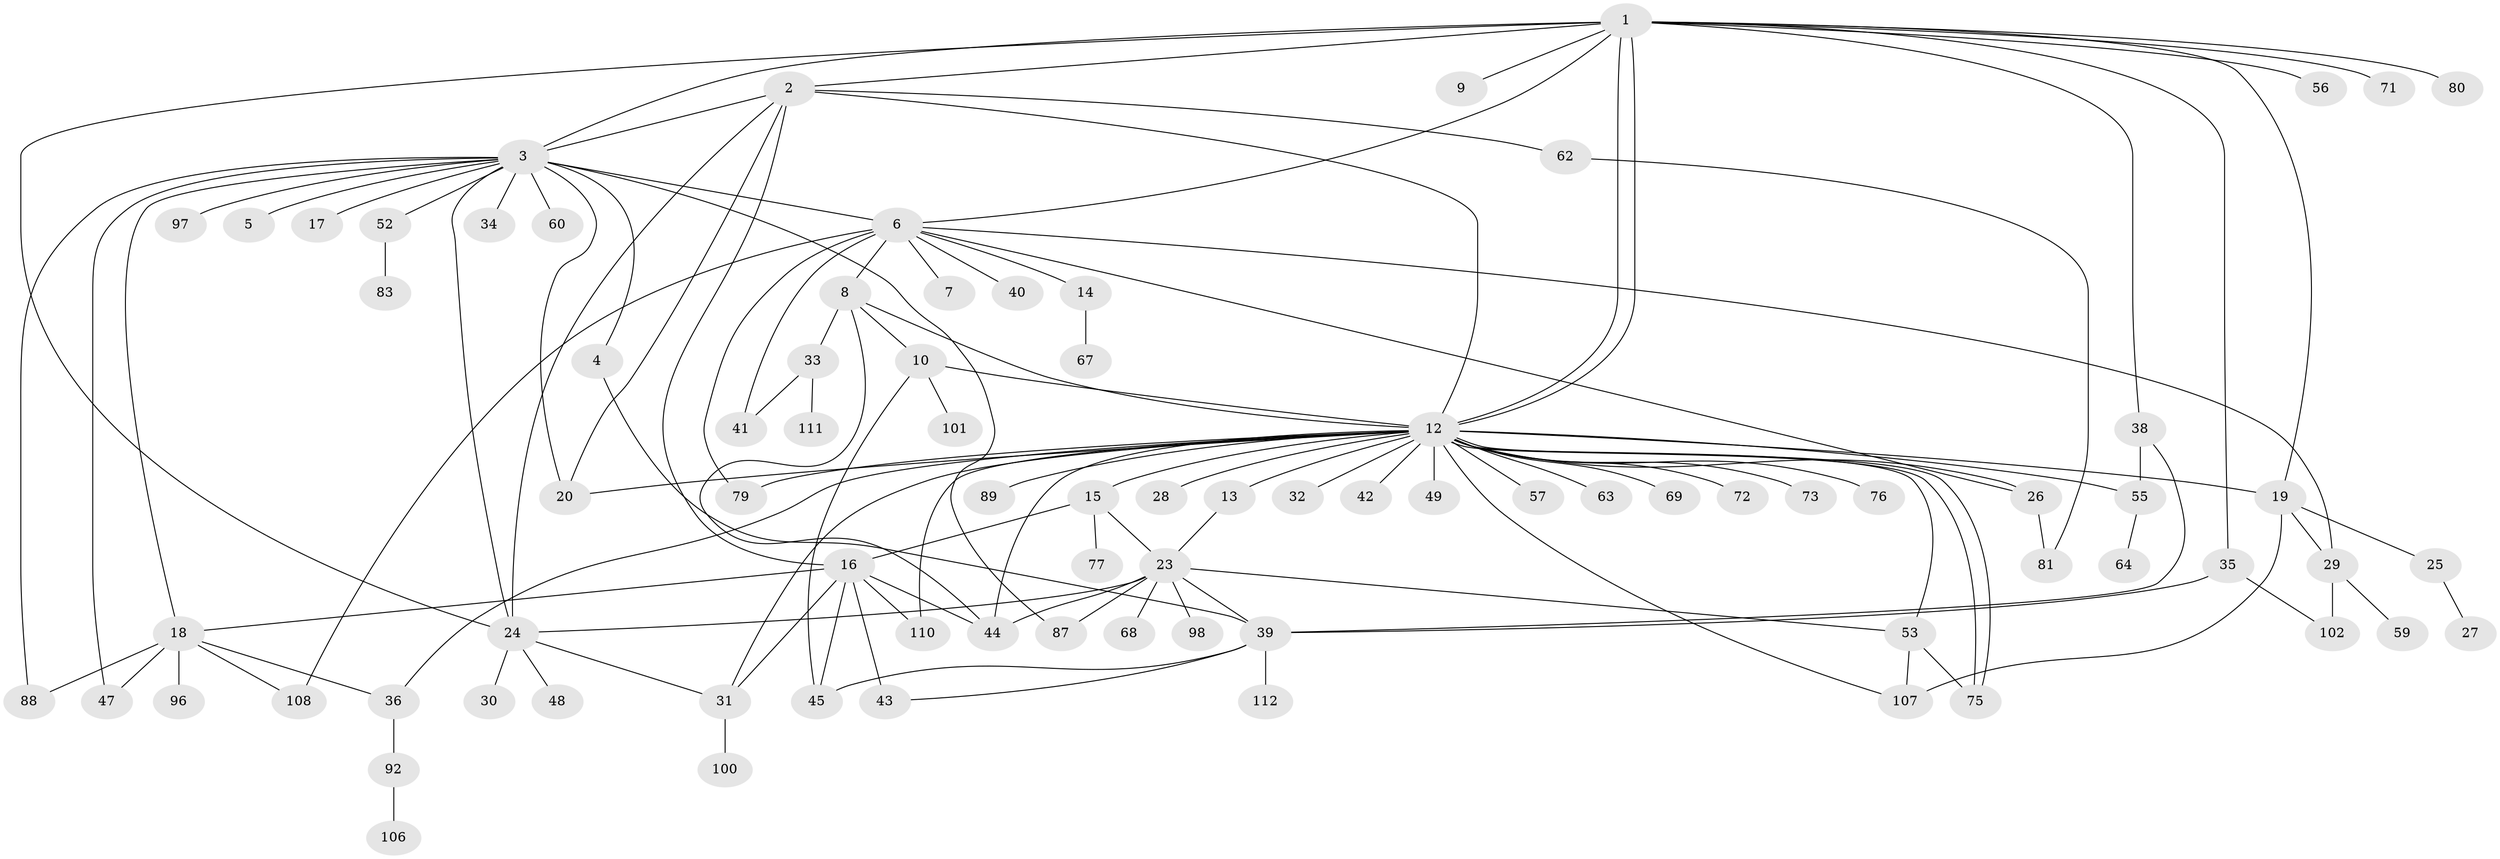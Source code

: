// Generated by graph-tools (version 1.1) at 2025/51/02/27/25 19:51:56]
// undirected, 83 vertices, 126 edges
graph export_dot {
graph [start="1"]
  node [color=gray90,style=filled];
  1 [super="+11"];
  2 [super="+50"];
  3 [super="+103"];
  4;
  5;
  6 [super="+22"];
  7;
  8;
  9;
  10 [super="+70"];
  12 [super="+84"];
  13;
  14 [super="+93"];
  15 [super="+99"];
  16 [super="+104"];
  17;
  18 [super="+21"];
  19 [super="+95"];
  20;
  23 [super="+37"];
  24 [super="+65"];
  25;
  26 [super="+51"];
  27;
  28;
  29 [super="+74"];
  30;
  31 [super="+61"];
  32;
  33 [super="+85"];
  34;
  35 [super="+90"];
  36;
  38 [super="+54"];
  39 [super="+46"];
  40;
  41;
  42;
  43;
  44 [super="+109"];
  45 [super="+66"];
  47;
  48;
  49;
  52 [super="+86"];
  53 [super="+58"];
  55 [super="+78"];
  56;
  57;
  59;
  60;
  62;
  63;
  64;
  67;
  68;
  69;
  71;
  72;
  73;
  75 [super="+82"];
  76;
  77;
  79;
  80;
  81 [super="+94"];
  83;
  87 [super="+91"];
  88 [super="+105"];
  89;
  92;
  96;
  97;
  98;
  100;
  101;
  102;
  106;
  107;
  108;
  110;
  111;
  112;
  1 -- 2;
  1 -- 3 [weight=2];
  1 -- 6;
  1 -- 9;
  1 -- 12;
  1 -- 12;
  1 -- 19;
  1 -- 38;
  1 -- 56;
  1 -- 71;
  1 -- 80;
  1 -- 24;
  1 -- 35;
  2 -- 3;
  2 -- 12;
  2 -- 16;
  2 -- 20;
  2 -- 24;
  2 -- 62;
  3 -- 4;
  3 -- 5;
  3 -- 6 [weight=2];
  3 -- 17;
  3 -- 18;
  3 -- 20;
  3 -- 34;
  3 -- 47;
  3 -- 52;
  3 -- 60;
  3 -- 87;
  3 -- 88;
  3 -- 97;
  3 -- 24;
  4 -- 39;
  6 -- 7;
  6 -- 8;
  6 -- 14;
  6 -- 29;
  6 -- 40;
  6 -- 41;
  6 -- 79;
  6 -- 108;
  6 -- 26;
  8 -- 10;
  8 -- 12;
  8 -- 33 [weight=2];
  8 -- 44;
  10 -- 12;
  10 -- 45;
  10 -- 101;
  12 -- 13;
  12 -- 15 [weight=2];
  12 -- 20;
  12 -- 26;
  12 -- 28;
  12 -- 31;
  12 -- 32;
  12 -- 36;
  12 -- 42;
  12 -- 44;
  12 -- 49;
  12 -- 55;
  12 -- 57;
  12 -- 63;
  12 -- 69;
  12 -- 72;
  12 -- 73;
  12 -- 75 [weight=3];
  12 -- 75;
  12 -- 76;
  12 -- 79;
  12 -- 89;
  12 -- 107;
  12 -- 110;
  12 -- 53;
  12 -- 19;
  13 -- 23;
  14 -- 67;
  15 -- 16;
  15 -- 77;
  15 -- 23;
  16 -- 43 [weight=2];
  16 -- 44;
  16 -- 110;
  16 -- 18;
  16 -- 31;
  16 -- 45;
  18 -- 47;
  18 -- 96;
  18 -- 36;
  18 -- 88;
  18 -- 108;
  19 -- 25;
  19 -- 107;
  19 -- 29;
  23 -- 87;
  23 -- 24;
  23 -- 98;
  23 -- 68;
  23 -- 39;
  23 -- 53;
  23 -- 44;
  24 -- 30;
  24 -- 31;
  24 -- 48;
  25 -- 27;
  26 -- 81;
  29 -- 59;
  29 -- 102;
  31 -- 100;
  33 -- 41;
  33 -- 111;
  35 -- 102;
  35 -- 39;
  36 -- 92;
  38 -- 39;
  38 -- 55;
  39 -- 43;
  39 -- 45;
  39 -- 112;
  52 -- 83;
  53 -- 107;
  53 -- 75;
  55 -- 64;
  62 -- 81;
  92 -- 106;
}
